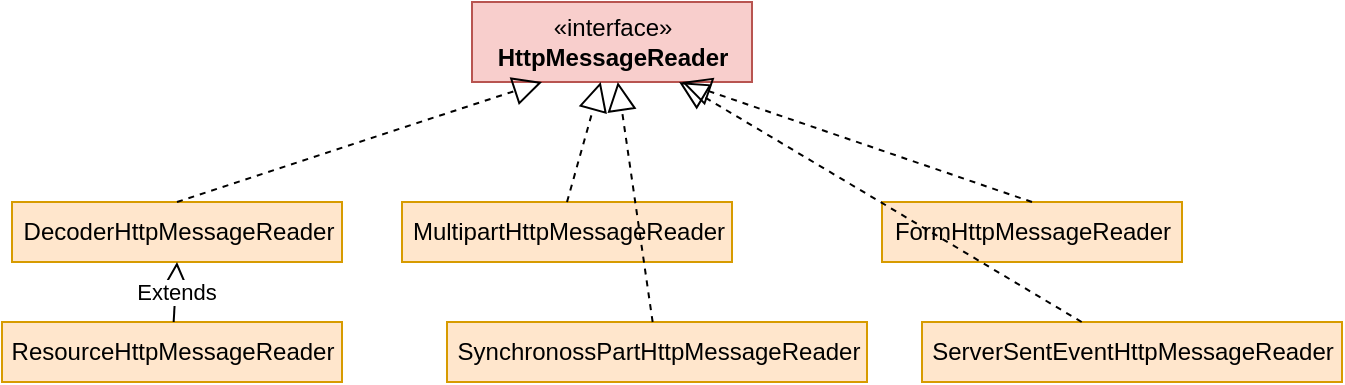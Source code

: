 <mxfile version="15.8.7" type="device"><diagram id="zAYtfqUWupKuyOr0EAoS" name="Page-1"><mxGraphModel dx="904" dy="680" grid="1" gridSize="10" guides="1" tooltips="1" connect="1" arrows="1" fold="1" page="1" pageScale="1" pageWidth="850" pageHeight="1100" math="0" shadow="0"><root><mxCell id="0"/><mxCell id="1" parent="0"/><mxCell id="REbUn0y58kV5Y0gSvqFC-17" value="«interface»&lt;br&gt;&lt;b&gt;HttpMessageReader&lt;/b&gt;" style="html=1;fillColor=#f8cecc;strokeColor=#b85450;" parent="1" vertex="1"><mxGeometry x="265" y="160" width="140" height="40" as="geometry"/></mxCell><mxCell id="REbUn0y58kV5Y0gSvqFC-18" value="SynchronossPartHttpMessageReader" style="html=1;fillColor=#ffe6cc;strokeColor=#d79b00;" parent="1" vertex="1"><mxGeometry x="252.5" y="320" width="210" height="30" as="geometry"/></mxCell><mxCell id="REbUn0y58kV5Y0gSvqFC-19" value="MultipartHttpMessageReader" style="html=1;fillColor=#ffe6cc;strokeColor=#d79b00;" parent="1" vertex="1"><mxGeometry x="230" y="260" width="165" height="30" as="geometry"/></mxCell><mxCell id="REbUn0y58kV5Y0gSvqFC-20" value="ResourceHttpMessageReader" style="html=1;fillColor=#ffe6cc;strokeColor=#d79b00;" parent="1" vertex="1"><mxGeometry x="30" y="320" width="170" height="30" as="geometry"/></mxCell><mxCell id="REbUn0y58kV5Y0gSvqFC-21" value="DecoderHttpMessageReader" style="html=1;fillColor=#ffe6cc;strokeColor=#d79b00;" parent="1" vertex="1"><mxGeometry x="35" y="260" width="165" height="30" as="geometry"/></mxCell><mxCell id="REbUn0y58kV5Y0gSvqFC-22" value="FormHttpMessageReader" style="html=1;fillColor=#ffe6cc;strokeColor=#d79b00;" parent="1" vertex="1"><mxGeometry x="470" y="260" width="150" height="30" as="geometry"/></mxCell><mxCell id="REbUn0y58kV5Y0gSvqFC-23" value="ServerSentEventHttpMessageReader" style="html=1;fillColor=#ffe6cc;strokeColor=#d79b00;" parent="1" vertex="1"><mxGeometry x="490" y="320" width="210" height="30" as="geometry"/></mxCell><mxCell id="REbUn0y58kV5Y0gSvqFC-24" value="" style="endArrow=block;dashed=1;endFill=0;endSize=12;html=1;rounded=0;entryX=0.25;entryY=1;entryDx=0;entryDy=0;exitX=0.5;exitY=0;exitDx=0;exitDy=0;" parent="1" source="REbUn0y58kV5Y0gSvqFC-21" target="REbUn0y58kV5Y0gSvqFC-17" edge="1"><mxGeometry width="160" relative="1" as="geometry"><mxPoint x="270" y="410" as="sourcePoint"/><mxPoint x="430" y="410" as="targetPoint"/></mxGeometry></mxCell><mxCell id="REbUn0y58kV5Y0gSvqFC-25" value="" style="endArrow=block;dashed=1;endFill=0;endSize=12;html=1;rounded=0;entryX=0.75;entryY=1;entryDx=0;entryDy=0;exitX=0.5;exitY=0;exitDx=0;exitDy=0;" parent="1" source="REbUn0y58kV5Y0gSvqFC-22" target="REbUn0y58kV5Y0gSvqFC-17" edge="1"><mxGeometry width="160" relative="1" as="geometry"><mxPoint x="270" y="410" as="sourcePoint"/><mxPoint x="430" y="410" as="targetPoint"/></mxGeometry></mxCell><mxCell id="REbUn0y58kV5Y0gSvqFC-26" value="" style="endArrow=block;dashed=1;endFill=0;endSize=12;html=1;rounded=0;exitX=0.5;exitY=0;exitDx=0;exitDy=0;" parent="1" source="REbUn0y58kV5Y0gSvqFC-19" target="REbUn0y58kV5Y0gSvqFC-17" edge="1"><mxGeometry width="160" relative="1" as="geometry"><mxPoint x="270" y="410" as="sourcePoint"/><mxPoint x="430" y="410" as="targetPoint"/></mxGeometry></mxCell><mxCell id="REbUn0y58kV5Y0gSvqFC-28" value="" style="endArrow=block;dashed=1;endFill=0;endSize=12;html=1;rounded=0;" parent="1" source="REbUn0y58kV5Y0gSvqFC-23" target="REbUn0y58kV5Y0gSvqFC-17" edge="1"><mxGeometry width="160" relative="1" as="geometry"><mxPoint x="270" y="410" as="sourcePoint"/><mxPoint x="380" y="200" as="targetPoint"/></mxGeometry></mxCell><mxCell id="REbUn0y58kV5Y0gSvqFC-29" value="" style="endArrow=block;dashed=1;endFill=0;endSize=12;html=1;rounded=0;" parent="1" source="REbUn0y58kV5Y0gSvqFC-18" target="REbUn0y58kV5Y0gSvqFC-17" edge="1"><mxGeometry width="160" relative="1" as="geometry"><mxPoint x="270" y="410" as="sourcePoint"/><mxPoint x="430" y="410" as="targetPoint"/></mxGeometry></mxCell><mxCell id="eqaHL87XNVgZSlSUohTT-1" value="Extends" style="endArrow=block;endSize=16;endFill=0;html=1;rounded=0;entryX=0.5;entryY=1;entryDx=0;entryDy=0;" edge="1" parent="1" source="REbUn0y58kV5Y0gSvqFC-20" target="REbUn0y58kV5Y0gSvqFC-21"><mxGeometry width="160" relative="1" as="geometry"><mxPoint x="340" y="350" as="sourcePoint"/><mxPoint x="500" y="350" as="targetPoint"/></mxGeometry></mxCell></root></mxGraphModel></diagram></mxfile>